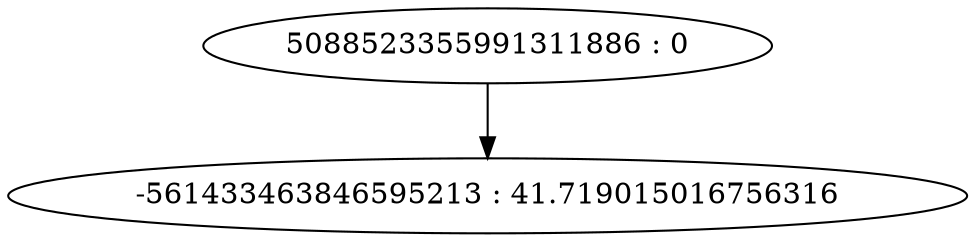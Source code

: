 digraph "plots/tree_43.dot" {
	0 [label="5088523355991311886 : 0"]
	1 [label="-561433463846595213 : 41.719015016756316"]
	0 -> 1
}
